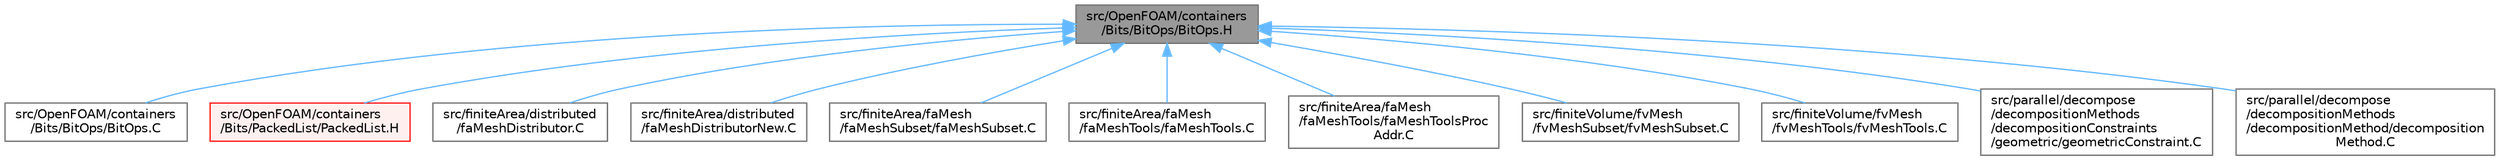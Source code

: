 digraph "src/OpenFOAM/containers/Bits/BitOps/BitOps.H"
{
 // LATEX_PDF_SIZE
  bgcolor="transparent";
  edge [fontname=Helvetica,fontsize=10,labelfontname=Helvetica,labelfontsize=10];
  node [fontname=Helvetica,fontsize=10,shape=box,height=0.2,width=0.4];
  Node1 [id="Node000001",label="src/OpenFOAM/containers\l/Bits/BitOps/BitOps.H",height=0.2,width=0.4,color="gray40", fillcolor="grey60", style="filled", fontcolor="black",tooltip=" "];
  Node1 -> Node2 [id="edge1_Node000001_Node000002",dir="back",color="steelblue1",style="solid",tooltip=" "];
  Node2 [id="Node000002",label="src/OpenFOAM/containers\l/Bits/BitOps/BitOps.C",height=0.2,width=0.4,color="grey40", fillcolor="white", style="filled",URL="$BitOps_8C.html",tooltip=" "];
  Node1 -> Node3 [id="edge2_Node000001_Node000003",dir="back",color="steelblue1",style="solid",tooltip=" "];
  Node3 [id="Node000003",label="src/OpenFOAM/containers\l/Bits/PackedList/PackedList.H",height=0.2,width=0.4,color="red", fillcolor="#FFF0F0", style="filled",URL="$PackedList_8H.html",tooltip=" "];
  Node1 -> Node1400 [id="edge3_Node000001_Node001400",dir="back",color="steelblue1",style="solid",tooltip=" "];
  Node1400 [id="Node001400",label="src/finiteArea/distributed\l/faMeshDistributor.C",height=0.2,width=0.4,color="grey40", fillcolor="white", style="filled",URL="$faMeshDistributor_8C.html",tooltip=" "];
  Node1 -> Node656 [id="edge4_Node000001_Node000656",dir="back",color="steelblue1",style="solid",tooltip=" "];
  Node656 [id="Node000656",label="src/finiteArea/distributed\l/faMeshDistributorNew.C",height=0.2,width=0.4,color="grey40", fillcolor="white", style="filled",URL="$faMeshDistributorNew_8C.html",tooltip=" "];
  Node1 -> Node3267 [id="edge5_Node000001_Node003267",dir="back",color="steelblue1",style="solid",tooltip=" "];
  Node3267 [id="Node003267",label="src/finiteArea/faMesh\l/faMeshSubset/faMeshSubset.C",height=0.2,width=0.4,color="grey40", fillcolor="white", style="filled",URL="$faMeshSubset_8C.html",tooltip=" "];
  Node1 -> Node1466 [id="edge6_Node000001_Node001466",dir="back",color="steelblue1",style="solid",tooltip=" "];
  Node1466 [id="Node001466",label="src/finiteArea/faMesh\l/faMeshTools/faMeshTools.C",height=0.2,width=0.4,color="grey40", fillcolor="white", style="filled",URL="$faMeshTools_8C.html",tooltip=" "];
  Node1 -> Node1468 [id="edge7_Node000001_Node001468",dir="back",color="steelblue1",style="solid",tooltip=" "];
  Node1468 [id="Node001468",label="src/finiteArea/faMesh\l/faMeshTools/faMeshToolsProc\lAddr.C",height=0.2,width=0.4,color="grey40", fillcolor="white", style="filled",URL="$faMeshToolsProcAddr_8C.html",tooltip=" "];
  Node1 -> Node3327 [id="edge8_Node000001_Node003327",dir="back",color="steelblue1",style="solid",tooltip=" "];
  Node3327 [id="Node003327",label="src/finiteVolume/fvMesh\l/fvMeshSubset/fvMeshSubset.C",height=0.2,width=0.4,color="grey40", fillcolor="white", style="filled",URL="$fvMeshSubset_8C.html",tooltip=" "];
  Node1 -> Node3788 [id="edge9_Node000001_Node003788",dir="back",color="steelblue1",style="solid",tooltip=" "];
  Node3788 [id="Node003788",label="src/finiteVolume/fvMesh\l/fvMeshTools/fvMeshTools.C",height=0.2,width=0.4,color="grey40", fillcolor="white", style="filled",URL="$fvMeshTools_8C.html",tooltip=" "];
  Node1 -> Node4143 [id="edge10_Node000001_Node004143",dir="back",color="steelblue1",style="solid",tooltip=" "];
  Node4143 [id="Node004143",label="src/parallel/decompose\l/decompositionMethods\l/decompositionConstraints\l/geometric/geometricConstraint.C",height=0.2,width=0.4,color="grey40", fillcolor="white", style="filled",URL="$geometricConstraint_8C.html",tooltip=" "];
  Node1 -> Node763 [id="edge11_Node000001_Node000763",dir="back",color="steelblue1",style="solid",tooltip=" "];
  Node763 [id="Node000763",label="src/parallel/decompose\l/decompositionMethods\l/decompositionMethod/decomposition\lMethod.C",height=0.2,width=0.4,color="grey40", fillcolor="white", style="filled",URL="$decompositionMethod_8C.html",tooltip=" "];
}
